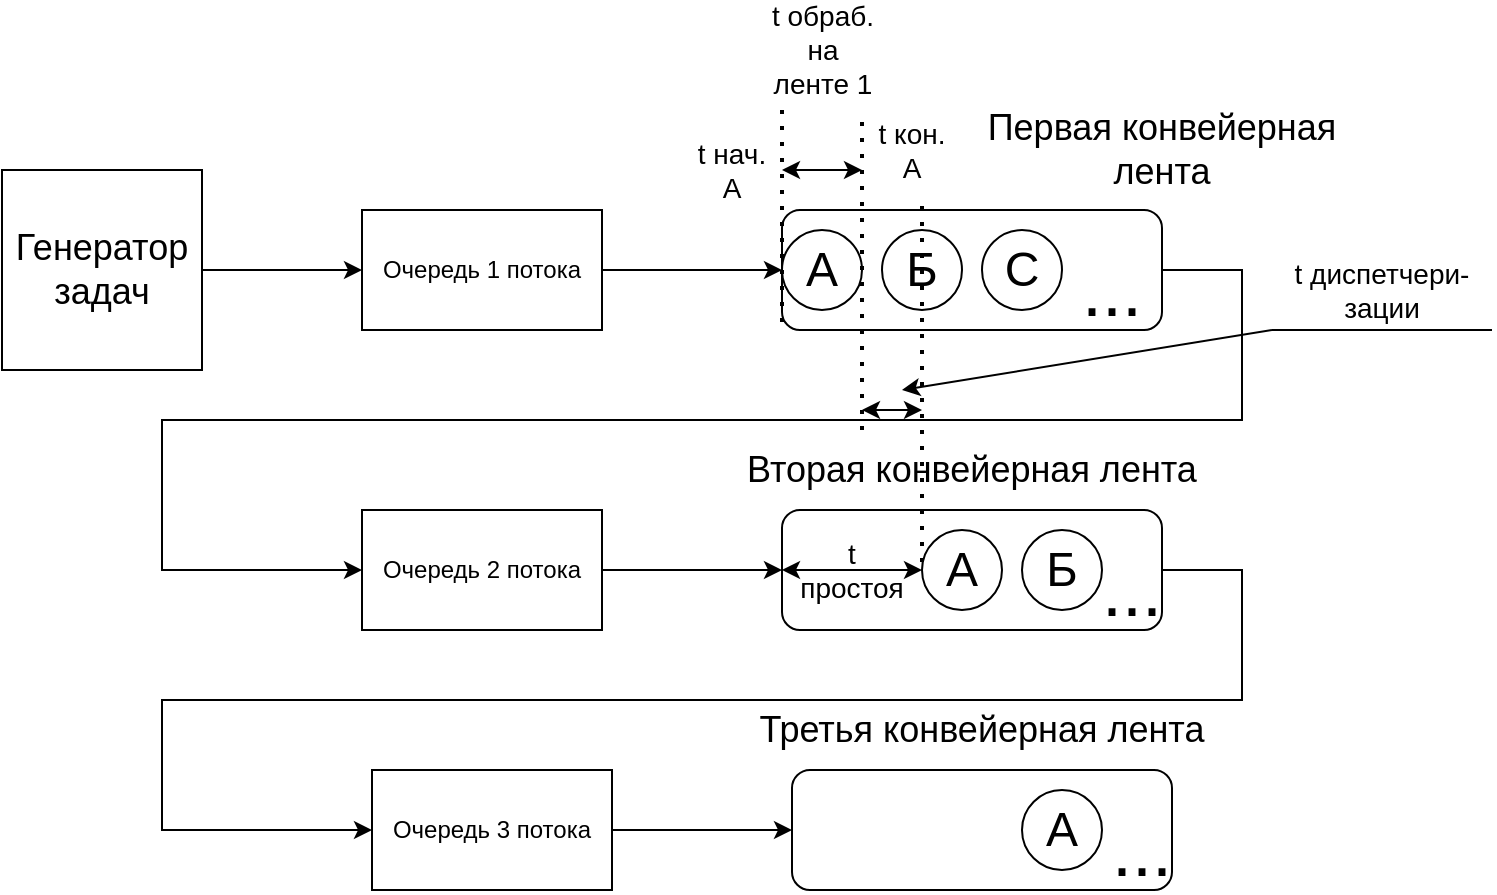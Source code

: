 <mxfile version="13.10.9" type="device"><diagram id="5jB61iy6jzwDl_mY8N1m" name="Page-1"><mxGraphModel dx="1187" dy="1019" grid="0" gridSize="10" guides="1" tooltips="1" connect="1" arrows="1" fold="1" page="0" pageScale="1" pageWidth="827" pageHeight="1169" math="0" shadow="0"><root><mxCell id="0"/><mxCell id="1" parent="0"/><mxCell id="sXFSdlX1P-xVysPUzvoF-3" style="edgeStyle=orthogonalEdgeStyle;rounded=0;orthogonalLoop=1;jettySize=auto;html=1;exitX=1;exitY=0.5;exitDx=0;exitDy=0;entryX=0;entryY=0.5;entryDx=0;entryDy=0;" edge="1" parent="1" source="sXFSdlX1P-xVysPUzvoF-1" target="sXFSdlX1P-xVysPUzvoF-2"><mxGeometry relative="1" as="geometry"/></mxCell><mxCell id="sXFSdlX1P-xVysPUzvoF-1" value="&lt;font style=&quot;font-size: 18px&quot;&gt;Генератор&lt;br&gt;задач&lt;/font&gt;" style="whiteSpace=wrap;html=1;aspect=fixed;" vertex="1" parent="1"><mxGeometry x="90" y="70" width="100" height="100" as="geometry"/></mxCell><mxCell id="sXFSdlX1P-xVysPUzvoF-6" style="edgeStyle=orthogonalEdgeStyle;rounded=0;orthogonalLoop=1;jettySize=auto;html=1;exitX=1;exitY=0.5;exitDx=0;exitDy=0;entryX=0;entryY=0.5;entryDx=0;entryDy=0;" edge="1" parent="1" source="sXFSdlX1P-xVysPUzvoF-2" target="sXFSdlX1P-xVysPUzvoF-4"><mxGeometry relative="1" as="geometry"/></mxCell><mxCell id="sXFSdlX1P-xVysPUzvoF-2" value="Очередь 1 потока" style="rounded=0;whiteSpace=wrap;html=1;" vertex="1" parent="1"><mxGeometry x="270" y="90" width="120" height="60" as="geometry"/></mxCell><mxCell id="sXFSdlX1P-xVysPUzvoF-24" style="edgeStyle=orthogonalEdgeStyle;rounded=0;orthogonalLoop=1;jettySize=auto;html=1;exitX=1;exitY=0.5;exitDx=0;exitDy=0;entryX=0;entryY=0.5;entryDx=0;entryDy=0;" edge="1" parent="1" source="sXFSdlX1P-xVysPUzvoF-4" target="sXFSdlX1P-xVysPUzvoF-11"><mxGeometry relative="1" as="geometry"><Array as="points"><mxPoint x="710" y="120"/><mxPoint x="710" y="195"/><mxPoint x="170" y="195"/><mxPoint x="170" y="270"/></Array></mxGeometry></mxCell><mxCell id="sXFSdlX1P-xVysPUzvoF-4" value="" style="rounded=1;whiteSpace=wrap;html=1;" vertex="1" parent="1"><mxGeometry x="480" y="90" width="190" height="60" as="geometry"/></mxCell><mxCell id="sXFSdlX1P-xVysPUzvoF-5" value="&lt;font style=&quot;font-size: 18px&quot;&gt;Первая конвейерная лента&lt;/font&gt;" style="text;html=1;strokeColor=none;fillColor=none;align=center;verticalAlign=middle;whiteSpace=wrap;rounded=0;" vertex="1" parent="1"><mxGeometry x="580" y="50" width="180" height="20" as="geometry"/></mxCell><mxCell id="sXFSdlX1P-xVysPUzvoF-7" value="&lt;font style=&quot;font-size: 24px&quot;&gt;А&lt;/font&gt;" style="ellipse;whiteSpace=wrap;html=1;aspect=fixed;" vertex="1" parent="1"><mxGeometry x="480" y="100" width="40" height="40" as="geometry"/></mxCell><mxCell id="sXFSdlX1P-xVysPUzvoF-8" value="&lt;font style=&quot;font-size: 24px&quot;&gt;Б&lt;/font&gt;" style="ellipse;whiteSpace=wrap;html=1;aspect=fixed;" vertex="1" parent="1"><mxGeometry x="530" y="100" width="40" height="40" as="geometry"/></mxCell><mxCell id="sXFSdlX1P-xVysPUzvoF-9" value="&lt;font style=&quot;font-size: 24px&quot;&gt;С&lt;/font&gt;" style="ellipse;whiteSpace=wrap;html=1;aspect=fixed;" vertex="1" parent="1"><mxGeometry x="580" y="100" width="40" height="40" as="geometry"/></mxCell><mxCell id="sXFSdlX1P-xVysPUzvoF-10" style="edgeStyle=orthogonalEdgeStyle;rounded=0;orthogonalLoop=1;jettySize=auto;html=1;exitX=1;exitY=0.5;exitDx=0;exitDy=0;entryX=0;entryY=0.5;entryDx=0;entryDy=0;" edge="1" parent="1" source="sXFSdlX1P-xVysPUzvoF-11" target="sXFSdlX1P-xVysPUzvoF-12"><mxGeometry relative="1" as="geometry"/></mxCell><mxCell id="sXFSdlX1P-xVysPUzvoF-11" value="Очередь 2 потока" style="rounded=0;whiteSpace=wrap;html=1;" vertex="1" parent="1"><mxGeometry x="270" y="240" width="120" height="60" as="geometry"/></mxCell><mxCell id="sXFSdlX1P-xVysPUzvoF-25" style="edgeStyle=orthogonalEdgeStyle;rounded=0;orthogonalLoop=1;jettySize=auto;html=1;exitX=1;exitY=0.5;exitDx=0;exitDy=0;entryX=0;entryY=0.5;entryDx=0;entryDy=0;" edge="1" parent="1" source="sXFSdlX1P-xVysPUzvoF-12" target="sXFSdlX1P-xVysPUzvoF-18"><mxGeometry relative="1" as="geometry"><Array as="points"><mxPoint x="710" y="270"/><mxPoint x="710" y="335"/><mxPoint x="170" y="335"/><mxPoint x="170" y="400"/></Array></mxGeometry></mxCell><mxCell id="sXFSdlX1P-xVysPUzvoF-12" value="" style="rounded=1;whiteSpace=wrap;html=1;" vertex="1" parent="1"><mxGeometry x="480" y="240" width="190" height="60" as="geometry"/></mxCell><mxCell id="sXFSdlX1P-xVysPUzvoF-13" value="&lt;font style=&quot;font-size: 18px&quot;&gt;Вторая конвейерная лента&lt;/font&gt;" style="text;html=1;strokeColor=none;fillColor=none;align=center;verticalAlign=middle;whiteSpace=wrap;rounded=0;" vertex="1" parent="1"><mxGeometry x="430" y="210" width="290" height="20" as="geometry"/></mxCell><mxCell id="sXFSdlX1P-xVysPUzvoF-14" value="&lt;font style=&quot;font-size: 24px&quot;&gt;А&lt;/font&gt;" style="ellipse;whiteSpace=wrap;html=1;aspect=fixed;" vertex="1" parent="1"><mxGeometry x="550" y="250" width="40" height="40" as="geometry"/></mxCell><mxCell id="sXFSdlX1P-xVysPUzvoF-15" value="&lt;font style=&quot;font-size: 24px&quot;&gt;Б&lt;/font&gt;" style="ellipse;whiteSpace=wrap;html=1;aspect=fixed;" vertex="1" parent="1"><mxGeometry x="600" y="250" width="40" height="40" as="geometry"/></mxCell><mxCell id="sXFSdlX1P-xVysPUzvoF-17" style="edgeStyle=orthogonalEdgeStyle;rounded=0;orthogonalLoop=1;jettySize=auto;html=1;exitX=1;exitY=0.5;exitDx=0;exitDy=0;entryX=0;entryY=0.5;entryDx=0;entryDy=0;" edge="1" parent="1" source="sXFSdlX1P-xVysPUzvoF-18" target="sXFSdlX1P-xVysPUzvoF-19"><mxGeometry relative="1" as="geometry"/></mxCell><mxCell id="sXFSdlX1P-xVysPUzvoF-18" value="Очередь 3 потока" style="rounded=0;whiteSpace=wrap;html=1;" vertex="1" parent="1"><mxGeometry x="275" y="370" width="120" height="60" as="geometry"/></mxCell><mxCell id="sXFSdlX1P-xVysPUzvoF-19" value="" style="rounded=1;whiteSpace=wrap;html=1;" vertex="1" parent="1"><mxGeometry x="485" y="370" width="190" height="60" as="geometry"/></mxCell><mxCell id="sXFSdlX1P-xVysPUzvoF-20" value="&lt;font style=&quot;font-size: 18px&quot;&gt;Третья конвейерная лента&lt;/font&gt;" style="text;html=1;strokeColor=none;fillColor=none;align=center;verticalAlign=middle;whiteSpace=wrap;rounded=0;" vertex="1" parent="1"><mxGeometry x="435" y="340" width="290" height="20" as="geometry"/></mxCell><mxCell id="sXFSdlX1P-xVysPUzvoF-21" value="&lt;font style=&quot;font-size: 24px&quot;&gt;А&lt;/font&gt;" style="ellipse;whiteSpace=wrap;html=1;aspect=fixed;" vertex="1" parent="1"><mxGeometry x="600" y="380" width="40" height="40" as="geometry"/></mxCell><mxCell id="sXFSdlX1P-xVysPUzvoF-26" value="" style="endArrow=none;dashed=1;html=1;dashPattern=1 3;strokeWidth=2;entryX=0;entryY=1;entryDx=0;entryDy=0;" edge="1" parent="1" target="sXFSdlX1P-xVysPUzvoF-4"><mxGeometry width="50" height="50" relative="1" as="geometry"><mxPoint x="480" y="40" as="sourcePoint"/><mxPoint x="440" y="250" as="targetPoint"/></mxGeometry></mxCell><mxCell id="sXFSdlX1P-xVysPUzvoF-27" value="" style="endArrow=none;dashed=1;html=1;dashPattern=1 3;strokeWidth=2;" edge="1" parent="1"><mxGeometry width="50" height="50" relative="1" as="geometry"><mxPoint x="520" y="200" as="sourcePoint"/><mxPoint x="520" y="40" as="targetPoint"/></mxGeometry></mxCell><mxCell id="sXFSdlX1P-xVysPUzvoF-28" value="&lt;font style=&quot;font-size: 14px&quot;&gt;t нач. А&lt;/font&gt;" style="text;html=1;strokeColor=none;fillColor=none;align=center;verticalAlign=middle;whiteSpace=wrap;rounded=0;" vertex="1" parent="1"><mxGeometry x="435" y="60" width="40" height="20" as="geometry"/></mxCell><mxCell id="sXFSdlX1P-xVysPUzvoF-30" value="&lt;font style=&quot;font-size: 14px&quot;&gt;t кон. А&lt;/font&gt;" style="text;html=1;strokeColor=none;fillColor=none;align=center;verticalAlign=middle;whiteSpace=wrap;rounded=0;" vertex="1" parent="1"><mxGeometry x="525" y="50" width="40" height="20" as="geometry"/></mxCell><mxCell id="sXFSdlX1P-xVysPUzvoF-31" value="" style="endArrow=none;dashed=1;html=1;dashPattern=1 3;strokeWidth=2;entryX=0;entryY=0.5;entryDx=0;entryDy=0;" edge="1" parent="1" target="sXFSdlX1P-xVysPUzvoF-14"><mxGeometry width="50" height="50" relative="1" as="geometry"><mxPoint x="550" y="88" as="sourcePoint"/><mxPoint x="530" y="240" as="targetPoint"/></mxGeometry></mxCell><mxCell id="sXFSdlX1P-xVysPUzvoF-32" value="" style="endArrow=classic;startArrow=classic;html=1;" edge="1" parent="1"><mxGeometry width="50" height="50" relative="1" as="geometry"><mxPoint x="480" y="70" as="sourcePoint"/><mxPoint x="520" y="70" as="targetPoint"/><Array as="points"/></mxGeometry></mxCell><mxCell id="sXFSdlX1P-xVysPUzvoF-33" value="&lt;font style=&quot;font-size: 14px&quot;&gt;t обраб.&lt;br&gt;на ленте 1&lt;/font&gt;" style="text;html=1;strokeColor=none;fillColor=none;align=center;verticalAlign=middle;whiteSpace=wrap;rounded=0;" vertex="1" parent="1"><mxGeometry x="472.5" width="55" height="20" as="geometry"/></mxCell><mxCell id="sXFSdlX1P-xVysPUzvoF-35" value="" style="endArrow=classic;startArrow=classic;html=1;" edge="1" parent="1"><mxGeometry width="50" height="50" relative="1" as="geometry"><mxPoint x="520" y="190" as="sourcePoint"/><mxPoint x="550" y="190" as="targetPoint"/></mxGeometry></mxCell><mxCell id="sXFSdlX1P-xVysPUzvoF-36" value="&lt;font style=&quot;font-size: 14px&quot;&gt;t диспетчери-&lt;br&gt;зации&lt;/font&gt;" style="text;html=1;strokeColor=none;fillColor=none;align=center;verticalAlign=middle;whiteSpace=wrap;rounded=0;" vertex="1" parent="1"><mxGeometry x="725" y="110" width="110" height="40" as="geometry"/></mxCell><mxCell id="sXFSdlX1P-xVysPUzvoF-37" value="" style="endArrow=classic;html=1;exitX=0;exitY=1;exitDx=0;exitDy=0;" edge="1" parent="1" source="sXFSdlX1P-xVysPUzvoF-36"><mxGeometry width="50" height="50" relative="1" as="geometry"><mxPoint x="390" y="220" as="sourcePoint"/><mxPoint x="540" y="180" as="targetPoint"/></mxGeometry></mxCell><mxCell id="sXFSdlX1P-xVysPUzvoF-38" value="" style="endArrow=none;html=1;exitX=0;exitY=1;exitDx=0;exitDy=0;entryX=1;entryY=1;entryDx=0;entryDy=0;" edge="1" parent="1" source="sXFSdlX1P-xVysPUzvoF-36" target="sXFSdlX1P-xVysPUzvoF-36"><mxGeometry width="50" height="50" relative="1" as="geometry"><mxPoint x="390" y="220" as="sourcePoint"/><mxPoint x="440" y="170" as="targetPoint"/></mxGeometry></mxCell><mxCell id="sXFSdlX1P-xVysPUzvoF-39" value="" style="endArrow=classic;startArrow=classic;html=1;entryX=0;entryY=0.5;entryDx=0;entryDy=0;exitX=0;exitY=0.5;exitDx=0;exitDy=0;" edge="1" parent="1" source="sXFSdlX1P-xVysPUzvoF-12" target="sXFSdlX1P-xVysPUzvoF-14"><mxGeometry width="50" height="50" relative="1" as="geometry"><mxPoint x="390" y="220" as="sourcePoint"/><mxPoint x="440" y="170" as="targetPoint"/></mxGeometry></mxCell><mxCell id="sXFSdlX1P-xVysPUzvoF-40" value="&lt;font style=&quot;font-size: 14px&quot;&gt;t простоя&lt;/font&gt;" style="text;html=1;strokeColor=none;fillColor=none;align=center;verticalAlign=middle;whiteSpace=wrap;rounded=0;" vertex="1" parent="1"><mxGeometry x="495" y="250" width="40" height="40" as="geometry"/></mxCell><mxCell id="sXFSdlX1P-xVysPUzvoF-43" value="&lt;font style=&quot;font-size: 36px&quot;&gt;...&lt;/font&gt;" style="text;html=1;strokeColor=none;fillColor=none;align=center;verticalAlign=middle;whiteSpace=wrap;rounded=0;" vertex="1" parent="1"><mxGeometry x="640" y="400" width="40" height="20" as="geometry"/></mxCell><mxCell id="sXFSdlX1P-xVysPUzvoF-45" value="&lt;font style=&quot;font-size: 36px&quot;&gt;...&lt;/font&gt;" style="text;html=1;strokeColor=none;fillColor=none;align=center;verticalAlign=middle;whiteSpace=wrap;rounded=0;" vertex="1" parent="1"><mxGeometry x="635" y="270" width="40" height="20" as="geometry"/></mxCell><mxCell id="sXFSdlX1P-xVysPUzvoF-46" value="&lt;font style=&quot;font-size: 36px&quot;&gt;...&lt;/font&gt;" style="text;html=1;strokeColor=none;fillColor=none;align=center;verticalAlign=middle;whiteSpace=wrap;rounded=0;" vertex="1" parent="1"><mxGeometry x="620" y="120" width="50" height="20" as="geometry"/></mxCell></root></mxGraphModel></diagram></mxfile>